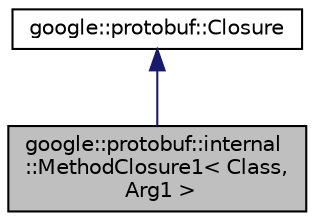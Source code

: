 digraph "google::protobuf::internal::MethodClosure1&lt; Class, Arg1 &gt;"
{
 // LATEX_PDF_SIZE
  edge [fontname="Helvetica",fontsize="10",labelfontname="Helvetica",labelfontsize="10"];
  node [fontname="Helvetica",fontsize="10",shape=record];
  Node1 [label="google::protobuf::internal\l::MethodClosure1\< Class,\l Arg1 \>",height=0.2,width=0.4,color="black", fillcolor="grey75", style="filled", fontcolor="black",tooltip=" "];
  Node2 -> Node1 [dir="back",color="midnightblue",fontsize="10",style="solid",fontname="Helvetica"];
  Node2 [label="google::protobuf::Closure",height=0.2,width=0.4,color="black", fillcolor="white", style="filled",URL="$classgoogle_1_1protobuf_1_1Closure.html",tooltip=" "];
}

